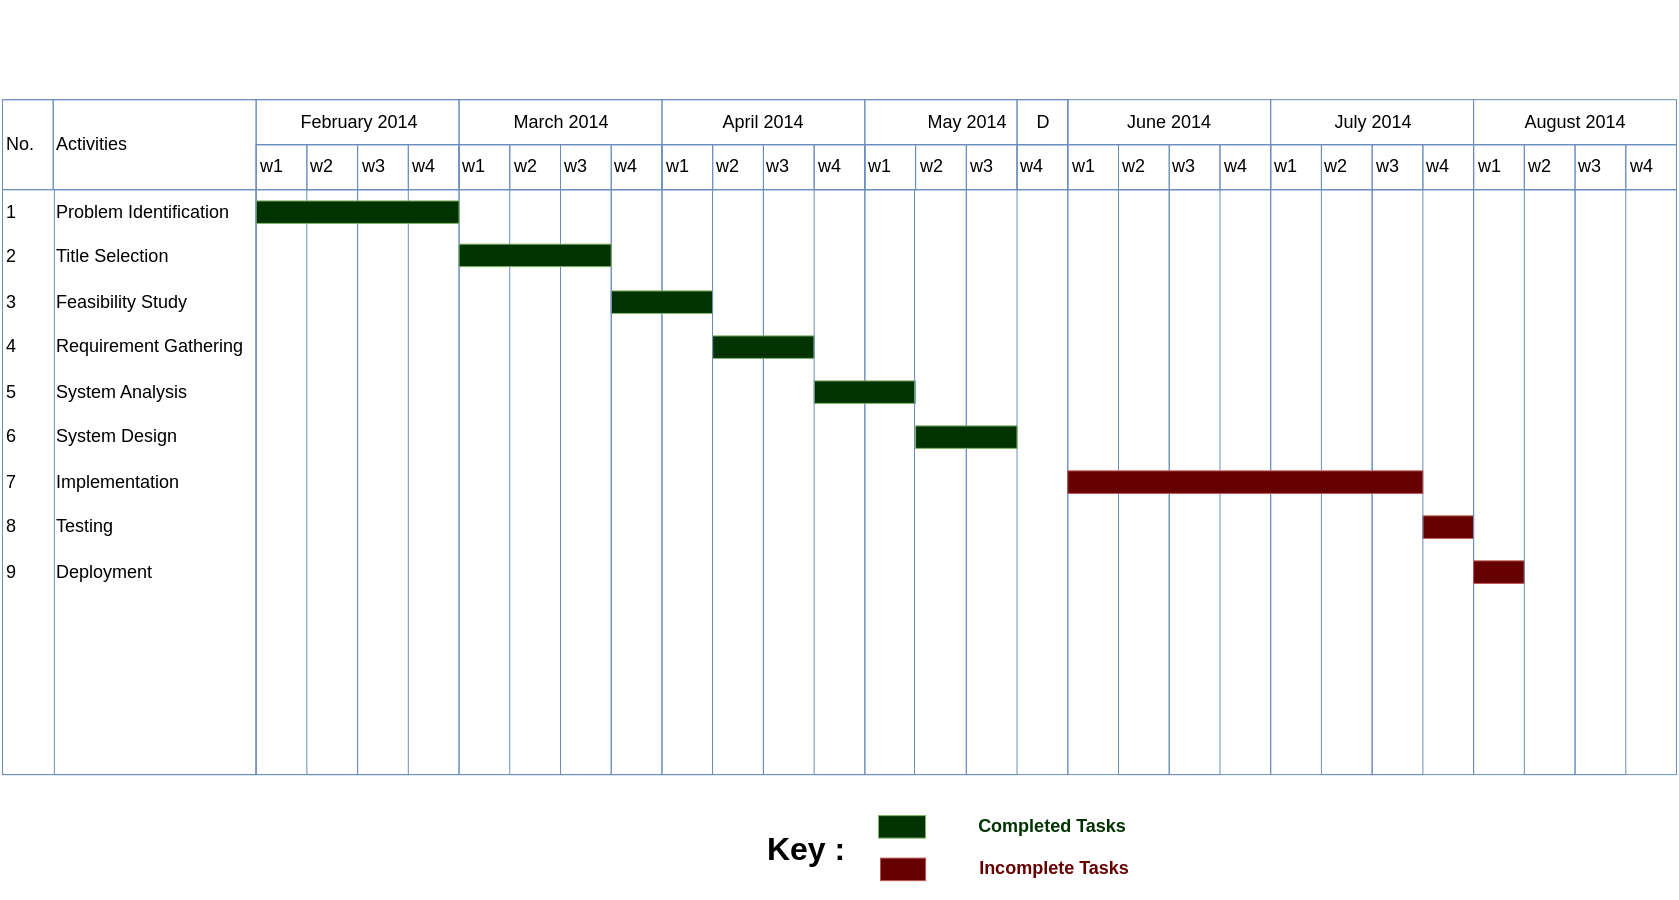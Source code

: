 <mxfile version="18.1.3" type="github">
  <diagram id="Frb9RbtUqZkSpZEshx93" name="Page-1">
    <mxGraphModel dx="1108" dy="468" grid="0" gridSize="10" guides="1" tooltips="1" connect="1" arrows="1" fold="1" page="1" pageScale="1" pageWidth="850" pageHeight="1100" math="0" shadow="0">
      <root>
        <mxCell id="0" />
        <mxCell id="1" parent="0" />
        <mxCell id="-0FFrNoBDv5wXFAlJgWf-156" value="" style="group" parent="1" vertex="1" connectable="0">
          <mxGeometry x="6" y="44" width="837" height="449" as="geometry" />
        </mxCell>
        <mxCell id="-0FFrNoBDv5wXFAlJgWf-138" value="" style="group;fontSize=9;" parent="-0FFrNoBDv5wXFAlJgWf-156" vertex="1" connectable="0">
          <mxGeometry y="49.599" width="837.0" height="337.447" as="geometry" />
        </mxCell>
        <mxCell id="-0FFrNoBDv5wXFAlJgWf-128" value="" style="group;fillColor=none;fontSize=9;" parent="-0FFrNoBDv5wXFAlJgWf-138" vertex="1" connectable="0">
          <mxGeometry width="837.0" height="337.447" as="geometry" />
        </mxCell>
        <mxCell id="-0FFrNoBDv5wXFAlJgWf-1" value="" style="strokeWidth=0.5;shadow=0;dashed=0;align=left;html=1;shape=mxgraph.mockup.graphics.rrect;rSize=0;strokeColor=#6c8ebf;rounded=0;fontSize=9;fillColor=none;fontStyle=0" parent="-0FFrNoBDv5wXFAlJgWf-128" vertex="1">
          <mxGeometry width="507.273" height="337.447" as="geometry" />
        </mxCell>
        <mxCell id="-0FFrNoBDv5wXFAlJgWf-2" value="No." style="strokeColor=#6c8ebf;fillColor=none;strokeWidth=0.5;shadow=0;dashed=0;align=left;html=1;shape=mxgraph.mockup.graphics.rrect;rSize=0;rounded=0;fontSize=9;fontStyle=0" parent="-0FFrNoBDv5wXFAlJgWf-1" vertex="1">
          <mxGeometry width="25.364" height="44.993" as="geometry" />
        </mxCell>
        <mxCell id="-0FFrNoBDv5wXFAlJgWf-3" value="Activities " style="strokeColor=#6c8ebf;fillColor=none;strokeWidth=0.5;shadow=0;dashed=0;align=left;html=1;shape=mxgraph.mockup.graphics.rrect;rSize=0;rounded=0;fontSize=9;fontStyle=0" parent="-0FFrNoBDv5wXFAlJgWf-1" vertex="1">
          <mxGeometry x="25.364" width="101.455" height="44.993" as="geometry" />
        </mxCell>
        <mxCell id="-0FFrNoBDv5wXFAlJgWf-6" value="February 2014" style="strokeColor=#6c8ebf;fillColor=none;strokeWidth=0.5;shadow=0;dashed=0;align=center;html=1;shape=mxgraph.mockup.graphics.rrect;rSize=0;rounded=0;fontSize=9;fontStyle=0" parent="-0FFrNoBDv5wXFAlJgWf-1" vertex="1">
          <mxGeometry x="126.818" width="101.455" height="22.496" as="geometry" />
        </mxCell>
        <mxCell id="-0FFrNoBDv5wXFAlJgWf-7" value="April 2014" style="strokeColor=#6c8ebf;fillColor=none;strokeWidth=0.5;shadow=0;dashed=0;align=center;html=1;shape=mxgraph.mockup.graphics.rrect;rSize=0;rounded=0;fontSize=9;fontStyle=0" parent="-0FFrNoBDv5wXFAlJgWf-1" vertex="1">
          <mxGeometry x="329.727" width="101.455" height="22.496" as="geometry" />
        </mxCell>
        <mxCell id="-0FFrNoBDv5wXFAlJgWf-20" value="" style="strokeColor=#6c8ebf;fillColor=none;strokeWidth=0.5;shadow=0;dashed=0;align=left;html=1;shape=mxgraph.mockup.graphics.rrect;rSize=0;rounded=0;fontSize=9;fontStyle=0" parent="-0FFrNoBDv5wXFAlJgWf-1" vertex="1">
          <mxGeometry y="44.993" width="126.818" height="292.454" as="geometry" />
        </mxCell>
        <mxCell id="-0FFrNoBDv5wXFAlJgWf-21" value="" style="strokeColor=#6c8ebf;fillColor=none;strokeWidth=0.5;shadow=0;dashed=0;align=left;html=1;shape=mxgraph.mockup.graphics.rrect;rSize=0;rounded=0;fontSize=9;fontStyle=0" parent="-0FFrNoBDv5wXFAlJgWf-1" vertex="1">
          <mxGeometry x="126.818" y="44.993" width="50.727" height="292.454" as="geometry" />
        </mxCell>
        <mxCell id="-0FFrNoBDv5wXFAlJgWf-22" value="" style="strokeColor=#6c8ebf;fillColor=none;strokeWidth=0.5;shadow=0;dashed=0;align=left;html=1;shape=mxgraph.mockup.graphics.rrect;rSize=0;rounded=0;fontSize=9;fontStyle=0" parent="-0FFrNoBDv5wXFAlJgWf-1" vertex="1">
          <mxGeometry x="177.545" y="44.993" width="50.727" height="292.454" as="geometry" />
        </mxCell>
        <mxCell id="-0FFrNoBDv5wXFAlJgWf-23" value="" style="strokeColor=#6c8ebf;fillColor=none;strokeWidth=0.5;shadow=0;dashed=0;align=left;html=1;shape=mxgraph.mockup.graphics.rrect;rSize=0;rounded=0;fontSize=9;fontStyle=0" parent="-0FFrNoBDv5wXFAlJgWf-1" vertex="1">
          <mxGeometry x="228.273" y="44.993" width="50.727" height="292.454" as="geometry" />
        </mxCell>
        <mxCell id="-0FFrNoBDv5wXFAlJgWf-24" value="" style="strokeColor=#6c8ebf;fillColor=none;strokeWidth=0.5;shadow=0;dashed=0;align=left;html=1;shape=mxgraph.mockup.graphics.rrect;rSize=0;rounded=0;fontSize=9;fontStyle=0" parent="-0FFrNoBDv5wXFAlJgWf-1" vertex="1">
          <mxGeometry x="279" y="44.993" width="50.727" height="292.454" as="geometry" />
        </mxCell>
        <mxCell id="-0FFrNoBDv5wXFAlJgWf-25" value="" style="strokeColor=#6c8ebf;fillColor=none;strokeWidth=0.5;shadow=0;dashed=0;align=left;html=1;shape=mxgraph.mockup.graphics.rrect;rSize=0;rounded=0;fontSize=9;fontStyle=0" parent="-0FFrNoBDv5wXFAlJgWf-1" vertex="1">
          <mxGeometry x="329.727" y="44.993" width="50.727" height="292.454" as="geometry" />
        </mxCell>
        <mxCell id="-0FFrNoBDv5wXFAlJgWf-26" value="" style="strokeColor=#6c8ebf;fillColor=none;strokeWidth=0.5;shadow=0;dashed=0;align=left;html=1;shape=mxgraph.mockup.graphics.rrect;rSize=0;rounded=0;fontSize=9;fontStyle=0" parent="-0FFrNoBDv5wXFAlJgWf-1" vertex="1">
          <mxGeometry x="380.455" y="44.993" width="50.727" height="292.454" as="geometry" />
        </mxCell>
        <mxCell id="-0FFrNoBDv5wXFAlJgWf-27" value="1" style="strokeWidth=0.5;shadow=0;dashed=0;align=left;html=1;shape=mxgraph.mockup.graphics.anchor;rounded=0;fontSize=9;fillColor=none;strokeColor=#6c8ebf;fontStyle=0" parent="-0FFrNoBDv5wXFAlJgWf-1" vertex="1">
          <mxGeometry y="44.993" width="16.909" height="22.496" as="geometry" />
        </mxCell>
        <mxCell id="-0FFrNoBDv5wXFAlJgWf-28" value="Problem Identification" style="strokeWidth=0.5;shadow=0;dashed=0;align=left;html=1;shape=mxgraph.mockup.graphics.anchor;rounded=0;fontSize=9;fillColor=none;strokeColor=#6c8ebf;fontStyle=0;labelBackgroundColor=none;" parent="-0FFrNoBDv5wXFAlJgWf-1" vertex="1">
          <mxGeometry x="25.364" y="44.993" width="101.455" height="22.496" as="geometry" />
        </mxCell>
        <mxCell id="-0FFrNoBDv5wXFAlJgWf-31" value="2" style="strokeWidth=0.5;shadow=0;dashed=0;align=left;html=1;shape=mxgraph.mockup.graphics.anchor;rounded=0;fontSize=9;fillColor=none;strokeColor=#6c8ebf;fontStyle=0" parent="-0FFrNoBDv5wXFAlJgWf-1" vertex="1">
          <mxGeometry y="67.489" width="16.909" height="22.496" as="geometry" />
        </mxCell>
        <mxCell id="-0FFrNoBDv5wXFAlJgWf-35" value="3" style="strokeWidth=0.5;shadow=0;dashed=0;align=left;html=1;shape=mxgraph.mockup.graphics.anchor;rounded=0;fontSize=9;fillColor=none;strokeColor=#6c8ebf;fontStyle=0" parent="-0FFrNoBDv5wXFAlJgWf-1" vertex="1">
          <mxGeometry y="89.986" width="16.909" height="22.496" as="geometry" />
        </mxCell>
        <mxCell id="-0FFrNoBDv5wXFAlJgWf-39" value="4" style="strokeWidth=0.5;shadow=0;dashed=0;align=left;html=1;shape=mxgraph.mockup.graphics.anchor;rounded=0;fontSize=9;fillColor=none;strokeColor=#6c8ebf;fontStyle=0" parent="-0FFrNoBDv5wXFAlJgWf-1" vertex="1">
          <mxGeometry y="112.482" width="16.909" height="22.496" as="geometry" />
        </mxCell>
        <mxCell id="-0FFrNoBDv5wXFAlJgWf-45" value="" style="strokeWidth=0.5;shadow=0;dashed=0;align=left;html=1;shape=mxgraph.mockup.graphics.rrect;rSize=0;strokeColor=#82b366;fillColor=#003300;rounded=0;fontSize=9;fontStyle=0" parent="-0FFrNoBDv5wXFAlJgWf-1" vertex="1">
          <mxGeometry x="304.364" y="95.61" width="50.727" height="11.248" as="geometry" />
        </mxCell>
        <mxCell id="-0FFrNoBDv5wXFAlJgWf-46" value="" style="strokeWidth=0.5;shadow=0;dashed=0;align=left;html=1;shape=mxgraph.mockup.graphics.rrect;rSize=0;strokeColor=#82b366;fillColor=#003300;rounded=0;fontSize=9;fontStyle=0" parent="-0FFrNoBDv5wXFAlJgWf-1" vertex="1">
          <mxGeometry x="355.091" y="118.106" width="50.727" height="11.248" as="geometry" />
        </mxCell>
        <mxCell id="-0FFrNoBDv5wXFAlJgWf-81" value="March 2014" style="strokeColor=#6c8ebf;fillColor=none;strokeWidth=0.5;shadow=0;dashed=0;align=center;html=1;shape=mxgraph.mockup.graphics.rrect;rSize=0;rounded=0;fontSize=9;fontStyle=0" parent="-0FFrNoBDv5wXFAlJgWf-1" vertex="1">
          <mxGeometry x="228.273" width="101.455" height="22.496" as="geometry" />
        </mxCell>
        <mxCell id="-0FFrNoBDv5wXFAlJgWf-85" value="" style="group;fillColor=none;strokeWidth=0.5;strokeColor=#6c8ebf;fontSize=9;" parent="-0FFrNoBDv5wXFAlJgWf-1" vertex="1" connectable="0">
          <mxGeometry x="126.818" y="22.496" width="101.455" height="22.496" as="geometry" />
        </mxCell>
        <mxCell id="-0FFrNoBDv5wXFAlJgWf-8" value="w1" style="strokeColor=#6c8ebf;fillColor=none;strokeWidth=0.5;shadow=0;dashed=0;align=left;html=1;shape=mxgraph.mockup.graphics.rrect;rSize=0;;rounded=0;fontSize=9;fontStyle=0" parent="-0FFrNoBDv5wXFAlJgWf-85" vertex="1">
          <mxGeometry width="25.364" height="22.496" as="geometry" />
        </mxCell>
        <mxCell id="-0FFrNoBDv5wXFAlJgWf-9" value="w2" style="strokeColor=#6c8ebf;fillColor=none;strokeWidth=0.5;shadow=0;dashed=0;align=left;html=1;shape=mxgraph.mockup.graphics.rrect;rSize=0;rounded=0;fontSize=9;fontStyle=0" parent="-0FFrNoBDv5wXFAlJgWf-85" vertex="1">
          <mxGeometry x="25.364" width="25.364" height="22.496" as="geometry" />
        </mxCell>
        <mxCell id="-0FFrNoBDv5wXFAlJgWf-10" value="w3" style="strokeColor=#6c8ebf;fillColor=none;strokeWidth=0.5;shadow=0;dashed=0;align=left;html=1;shape=mxgraph.mockup.graphics.rrect;rSize=0;rounded=0;fontSize=9;fontStyle=0" parent="-0FFrNoBDv5wXFAlJgWf-85" vertex="1">
          <mxGeometry x="50.727" width="25.364" height="22.496" as="geometry" />
        </mxCell>
        <mxCell id="-0FFrNoBDv5wXFAlJgWf-11" value="w4" style="strokeColor=#6c8ebf;fillColor=none;strokeWidth=0.5;shadow=0;dashed=0;align=left;html=1;shape=mxgraph.mockup.graphics.rrect;rSize=0;rounded=0;fontSize=9;fontStyle=0" parent="-0FFrNoBDv5wXFAlJgWf-85" vertex="1">
          <mxGeometry x="76.091" width="25.364" height="22.496" as="geometry" />
        </mxCell>
        <mxCell id="-0FFrNoBDv5wXFAlJgWf-86" value="" style="group;fillColor=none;strokeWidth=0.5;strokeColor=#6c8ebf;fontSize=9;" parent="-0FFrNoBDv5wXFAlJgWf-1" vertex="1" connectable="0">
          <mxGeometry x="228.273" y="22.496" width="101.455" height="22.496" as="geometry" />
        </mxCell>
        <mxCell id="-0FFrNoBDv5wXFAlJgWf-87" value="w1" style="strokeColor=#6c8ebf;fillColor=none;strokeWidth=0.5;shadow=0;dashed=0;align=left;html=1;shape=mxgraph.mockup.graphics.rrect;rSize=0;;rounded=0;fontSize=9;fontStyle=0" parent="-0FFrNoBDv5wXFAlJgWf-86" vertex="1">
          <mxGeometry width="25.364" height="22.496" as="geometry" />
        </mxCell>
        <mxCell id="-0FFrNoBDv5wXFAlJgWf-88" value="w2" style="strokeColor=#6c8ebf;fillColor=none;strokeWidth=0.5;shadow=0;dashed=0;align=left;html=1;shape=mxgraph.mockup.graphics.rrect;rSize=0;rounded=0;fontSize=9;fontStyle=0" parent="-0FFrNoBDv5wXFAlJgWf-86" vertex="1">
          <mxGeometry x="25.364" width="25.364" height="22.496" as="geometry" />
        </mxCell>
        <mxCell id="-0FFrNoBDv5wXFAlJgWf-89" value="w3" style="strokeColor=#6c8ebf;fillColor=none;strokeWidth=0.5;shadow=0;dashed=0;align=left;html=1;shape=mxgraph.mockup.graphics.rrect;rSize=0;rounded=0;fontSize=9;fontStyle=0" parent="-0FFrNoBDv5wXFAlJgWf-86" vertex="1">
          <mxGeometry x="50.727" width="25.364" height="22.496" as="geometry" />
        </mxCell>
        <mxCell id="-0FFrNoBDv5wXFAlJgWf-90" value="w4" style="strokeColor=#6c8ebf;fillColor=none;strokeWidth=0.5;shadow=0;dashed=0;align=left;html=1;shape=mxgraph.mockup.graphics.rrect;rSize=0;rounded=0;fontSize=9;fontStyle=0" parent="-0FFrNoBDv5wXFAlJgWf-86" vertex="1">
          <mxGeometry x="76.091" width="25.364" height="22.496" as="geometry" />
        </mxCell>
        <mxCell id="-0FFrNoBDv5wXFAlJgWf-91" value="" style="group;fillColor=none;strokeWidth=0.5;strokeColor=#6c8ebf;fontSize=9;" parent="-0FFrNoBDv5wXFAlJgWf-1" vertex="1" connectable="0">
          <mxGeometry x="329.727" y="22.496" width="101.455" height="22.496" as="geometry" />
        </mxCell>
        <mxCell id="-0FFrNoBDv5wXFAlJgWf-92" value="w1" style="strokeColor=#6c8ebf;fillColor=none;strokeWidth=0.5;shadow=0;dashed=0;align=left;html=1;shape=mxgraph.mockup.graphics.rrect;rSize=0;;rounded=0;fontSize=9;fontStyle=0" parent="-0FFrNoBDv5wXFAlJgWf-91" vertex="1">
          <mxGeometry width="25.364" height="22.496" as="geometry" />
        </mxCell>
        <mxCell id="-0FFrNoBDv5wXFAlJgWf-93" value="w2" style="strokeColor=#6c8ebf;fillColor=none;strokeWidth=0.5;shadow=0;dashed=0;align=left;html=1;shape=mxgraph.mockup.graphics.rrect;rSize=0;rounded=0;fontSize=9;fontStyle=0" parent="-0FFrNoBDv5wXFAlJgWf-91" vertex="1">
          <mxGeometry x="25.364" width="25.364" height="22.496" as="geometry" />
        </mxCell>
        <mxCell id="-0FFrNoBDv5wXFAlJgWf-94" value="w3" style="strokeColor=#6c8ebf;fillColor=none;strokeWidth=0.5;shadow=0;dashed=0;align=left;html=1;shape=mxgraph.mockup.graphics.rrect;rSize=0;rounded=0;fontSize=9;fontStyle=0" parent="-0FFrNoBDv5wXFAlJgWf-91" vertex="1">
          <mxGeometry x="50.727" width="25.364" height="22.496" as="geometry" />
        </mxCell>
        <mxCell id="-0FFrNoBDv5wXFAlJgWf-95" value="w4" style="strokeColor=#6c8ebf;fillColor=none;strokeWidth=0.5;shadow=0;dashed=0;align=left;html=1;shape=mxgraph.mockup.graphics.rrect;rSize=0;rounded=0;fontSize=9;fontStyle=0" parent="-0FFrNoBDv5wXFAlJgWf-91" vertex="1">
          <mxGeometry x="76.091" width="25.364" height="22.496" as="geometry" />
        </mxCell>
        <mxCell id="-0FFrNoBDv5wXFAlJgWf-32" value="Title Selection" style="strokeWidth=0.5;shadow=0;dashed=0;align=left;html=1;shape=mxgraph.mockup.graphics.anchor;rounded=0;fontSize=9;fillColor=none;strokeColor=#6c8ebf;fontStyle=0" parent="-0FFrNoBDv5wXFAlJgWf-1" vertex="1">
          <mxGeometry x="25.364" y="67.489" width="101.455" height="22.496" as="geometry" />
        </mxCell>
        <mxCell id="-0FFrNoBDv5wXFAlJgWf-36" value="Feasibility Study" style="strokeWidth=0.5;shadow=0;dashed=0;align=left;html=1;shape=mxgraph.mockup.graphics.anchor;rounded=0;fontSize=9;fillColor=none;strokeColor=#6c8ebf;fontStyle=0" parent="-0FFrNoBDv5wXFAlJgWf-1" vertex="1">
          <mxGeometry x="25.364" y="89.986" width="101.455" height="22.496" as="geometry" />
        </mxCell>
        <mxCell id="-0FFrNoBDv5wXFAlJgWf-40" value="Requirement Gathering" style="strokeWidth=0.5;shadow=0;dashed=0;align=left;html=1;shape=mxgraph.mockup.graphics.anchor;rounded=0;fontSize=9;fillColor=none;strokeColor=#6c8ebf;fontStyle=0" parent="-0FFrNoBDv5wXFAlJgWf-1" vertex="1">
          <mxGeometry x="25.364" y="112.482" width="101.455" height="22.496" as="geometry" />
        </mxCell>
        <mxCell id="-0FFrNoBDv5wXFAlJgWf-51" value="5" style="strokeWidth=0.5;shadow=0;dashed=0;align=left;html=1;shape=mxgraph.mockup.graphics.anchor;rounded=0;fontSize=9;fillColor=none;strokeColor=#6c8ebf;fontStyle=0" parent="-0FFrNoBDv5wXFAlJgWf-128" vertex="1">
          <mxGeometry y="134.979" width="16.909" height="22.496" as="geometry" />
        </mxCell>
        <mxCell id="-0FFrNoBDv5wXFAlJgWf-52" value="6" style="strokeWidth=0.5;shadow=0;dashed=0;align=left;html=1;shape=mxgraph.mockup.graphics.anchor;rounded=0;fontSize=9;fillColor=none;strokeColor=#6c8ebf;fontStyle=0" parent="-0FFrNoBDv5wXFAlJgWf-128" vertex="1">
          <mxGeometry y="157.475" width="16.909" height="22.496" as="geometry" />
        </mxCell>
        <mxCell id="-0FFrNoBDv5wXFAlJgWf-53" value="7" style="strokeWidth=0.5;shadow=0;dashed=0;align=left;html=1;shape=mxgraph.mockup.graphics.anchor;rounded=0;fontSize=9;fillColor=none;strokeColor=#6c8ebf;fontStyle=0" parent="-0FFrNoBDv5wXFAlJgWf-128" vertex="1">
          <mxGeometry y="179.972" width="16.909" height="22.496" as="geometry" />
        </mxCell>
        <mxCell id="-0FFrNoBDv5wXFAlJgWf-54" value="8" style="strokeWidth=0.5;shadow=0;dashed=0;align=left;html=1;shape=mxgraph.mockup.graphics.anchor;rounded=0;fontSize=9;fillColor=none;strokeColor=#6c8ebf;fontStyle=0" parent="-0FFrNoBDv5wXFAlJgWf-128" vertex="1">
          <mxGeometry y="202.468" width="16.909" height="22.496" as="geometry" />
        </mxCell>
        <mxCell id="-0FFrNoBDv5wXFAlJgWf-56" value="9" style="strokeWidth=0.5;shadow=0;dashed=0;align=left;html=1;shape=mxgraph.mockup.graphics.anchor;rounded=0;fontSize=9;fillColor=none;strokeColor=#6c8ebf;fontStyle=0" parent="-0FFrNoBDv5wXFAlJgWf-128" vertex="1">
          <mxGeometry y="224.965" width="16.909" height="22.496" as="geometry" />
        </mxCell>
        <mxCell id="-0FFrNoBDv5wXFAlJgWf-57" value="May 2014" style="strokeColor=#6c8ebf;fillColor=none;strokeWidth=0.5;shadow=0;dashed=0;align=center;html=1;shape=mxgraph.mockup.graphics.rrect;rSize=0;rounded=0;fontSize=9;fontStyle=0" parent="-0FFrNoBDv5wXFAlJgWf-128" vertex="1">
          <mxGeometry x="431.182" width="101.455" height="22.496" as="geometry" />
        </mxCell>
        <mxCell id="-0FFrNoBDv5wXFAlJgWf-58" value="July 2014" style="strokeColor=#6c8ebf;fillColor=none;strokeWidth=0.5;shadow=0;dashed=0;align=center;html=1;shape=mxgraph.mockup.graphics.rrect;rSize=0;rounded=0;fontSize=9;fontStyle=0" parent="-0FFrNoBDv5wXFAlJgWf-128" vertex="1">
          <mxGeometry x="634.091" width="101.455" height="22.496" as="geometry" />
        </mxCell>
        <mxCell id="-0FFrNoBDv5wXFAlJgWf-71" value="" style="strokeColor=#6c8ebf;fillColor=none;strokeWidth=0.5;shadow=0;dashed=0;align=left;html=1;shape=mxgraph.mockup.graphics.rrect;rSize=0;rounded=0;fontSize=9;fontStyle=0" parent="-0FFrNoBDv5wXFAlJgWf-128" vertex="1">
          <mxGeometry x="431.182" y="44.993" width="50.727" height="292.454" as="geometry" />
        </mxCell>
        <mxCell id="-0FFrNoBDv5wXFAlJgWf-72" value="" style="strokeColor=#6c8ebf;fillColor=none;strokeWidth=0.5;shadow=0;dashed=0;align=left;html=1;shape=mxgraph.mockup.graphics.rrect;rSize=0;rounded=0;fontSize=9;fontStyle=0" parent="-0FFrNoBDv5wXFAlJgWf-128" vertex="1">
          <mxGeometry x="481.909" y="44.993" width="50.727" height="292.454" as="geometry" />
        </mxCell>
        <mxCell id="-0FFrNoBDv5wXFAlJgWf-73" value="" style="strokeColor=#6c8ebf;fillColor=none;strokeWidth=0.5;shadow=0;dashed=0;align=left;html=1;shape=mxgraph.mockup.graphics.rrect;rSize=0;rounded=0;fontSize=9;fontStyle=0" parent="-0FFrNoBDv5wXFAlJgWf-128" vertex="1">
          <mxGeometry x="532.636" y="44.993" width="50.727" height="292.454" as="geometry" />
        </mxCell>
        <mxCell id="-0FFrNoBDv5wXFAlJgWf-74" value="" style="strokeColor=#6c8ebf;fillColor=none;strokeWidth=0.5;shadow=0;dashed=0;align=left;html=1;shape=mxgraph.mockup.graphics.rrect;rSize=0;rounded=0;fontSize=9;fontStyle=0" parent="-0FFrNoBDv5wXFAlJgWf-128" vertex="1">
          <mxGeometry x="583.364" y="44.993" width="50.727" height="292.454" as="geometry" />
        </mxCell>
        <mxCell id="-0FFrNoBDv5wXFAlJgWf-75" value="" style="strokeColor=#6c8ebf;fillColor=none;strokeWidth=0.5;shadow=0;dashed=0;align=left;html=1;shape=mxgraph.mockup.graphics.rrect;rSize=0;rounded=0;fontSize=9;fontStyle=0" parent="-0FFrNoBDv5wXFAlJgWf-128" vertex="1">
          <mxGeometry x="634.091" y="44.993" width="50.727" height="292.454" as="geometry" />
        </mxCell>
        <mxCell id="-0FFrNoBDv5wXFAlJgWf-76" value="" style="strokeColor=#6c8ebf;fillColor=none;strokeWidth=0.5;shadow=0;dashed=0;align=left;html=1;shape=mxgraph.mockup.graphics.rrect;rSize=0;rounded=0;fontSize=9;fontStyle=0" parent="-0FFrNoBDv5wXFAlJgWf-128" vertex="1">
          <mxGeometry x="684.818" y="44.993" width="50.727" height="292.454" as="geometry" />
        </mxCell>
        <mxCell id="-0FFrNoBDv5wXFAlJgWf-77" value="" style="strokeWidth=0.5;shadow=0;dashed=0;align=left;html=1;shape=mxgraph.mockup.graphics.rrect;rSize=0;strokeColor=#82b366;fillColor=#003300;rounded=0;fontSize=9;fontStyle=0" parent="-0FFrNoBDv5wXFAlJgWf-128" vertex="1">
          <mxGeometry x="405.818" y="140.603" width="50.727" height="11.248" as="geometry" />
        </mxCell>
        <mxCell id="-0FFrNoBDv5wXFAlJgWf-78" value="" style="strokeWidth=0.5;shadow=0;dashed=0;align=left;html=1;shape=mxgraph.mockup.graphics.rrect;rSize=0;strokeColor=#82b366;fillColor=#003300;rounded=0;fontSize=9;fontStyle=0" parent="-0FFrNoBDv5wXFAlJgWf-128" vertex="1">
          <mxGeometry x="456.545" y="163.099" width="50.727" height="11.248" as="geometry" />
        </mxCell>
        <mxCell id="-0FFrNoBDv5wXFAlJgWf-80" value="" style="strokeWidth=0.5;shadow=0;dashed=0;align=left;html=1;shape=mxgraph.mockup.graphics.rrect;rSize=0;strokeColor=#b85450;fillColor=#660000;rounded=0;fontSize=9;fontStyle=0" parent="-0FFrNoBDv5wXFAlJgWf-128" vertex="1">
          <mxGeometry x="710.182" y="208.092" width="25.364" height="11.248" as="geometry" />
        </mxCell>
        <mxCell id="-0FFrNoBDv5wXFAlJgWf-47" value="System Analysis" style="strokeWidth=0.5;shadow=0;dashed=0;align=left;html=1;shape=mxgraph.mockup.graphics.anchor;rounded=0;fontSize=9;fillColor=none;strokeColor=#6c8ebf;fontStyle=0" parent="-0FFrNoBDv5wXFAlJgWf-128" vertex="1">
          <mxGeometry x="25.364" y="134.979" width="101.455" height="22.496" as="geometry" />
        </mxCell>
        <mxCell id="-0FFrNoBDv5wXFAlJgWf-48" value="System Design" style="strokeWidth=0.5;shadow=0;dashed=0;align=left;html=1;shape=mxgraph.mockup.graphics.anchor;rounded=0;fontSize=9;fillColor=none;strokeColor=#6c8ebf;fontStyle=0" parent="-0FFrNoBDv5wXFAlJgWf-128" vertex="1">
          <mxGeometry x="25.364" y="157.475" width="101.455" height="22.496" as="geometry" />
        </mxCell>
        <mxCell id="-0FFrNoBDv5wXFAlJgWf-49" value="Implementation" style="strokeWidth=0.5;shadow=0;dashed=0;align=left;html=1;shape=mxgraph.mockup.graphics.anchor;rounded=0;fontSize=9;fillColor=none;strokeColor=#6c8ebf;fontStyle=0" parent="-0FFrNoBDv5wXFAlJgWf-128" vertex="1">
          <mxGeometry x="25.364" y="179.972" width="101.455" height="22.496" as="geometry" />
        </mxCell>
        <mxCell id="-0FFrNoBDv5wXFAlJgWf-50" value="Testing" style="strokeWidth=0.5;shadow=0;dashed=0;align=left;html=1;shape=mxgraph.mockup.graphics.anchor;rounded=0;fontSize=9;fillColor=none;strokeColor=#6c8ebf;fontStyle=0" parent="-0FFrNoBDv5wXFAlJgWf-128" vertex="1">
          <mxGeometry x="25.364" y="202.468" width="101.455" height="22.496" as="geometry" />
        </mxCell>
        <mxCell id="-0FFrNoBDv5wXFAlJgWf-55" value="Deployment" style="strokeWidth=0.5;shadow=0;dashed=0;align=left;html=1;shape=mxgraph.mockup.graphics.anchor;rounded=0;fontSize=9;fillColor=none;strokeColor=#6c8ebf;fontStyle=0" parent="-0FFrNoBDv5wXFAlJgWf-128" vertex="1">
          <mxGeometry x="25.364" y="224.965" width="101.455" height="22.496" as="geometry" />
        </mxCell>
        <mxCell id="-0FFrNoBDv5wXFAlJgWf-96" value="" style="group;fillColor=none;strokeWidth=0.5;strokeColor=#6c8ebf;fontSize=9;" parent="-0FFrNoBDv5wXFAlJgWf-128" vertex="1" connectable="0">
          <mxGeometry x="431.182" y="22.496" width="101.455" height="22.496" as="geometry" />
        </mxCell>
        <mxCell id="-0FFrNoBDv5wXFAlJgWf-97" value="w1" style="strokeColor=#6c8ebf;fillColor=none;strokeWidth=0.5;shadow=0;dashed=0;align=left;html=1;shape=mxgraph.mockup.graphics.rrect;rSize=0;;rounded=0;fontSize=9;fontStyle=0" parent="-0FFrNoBDv5wXFAlJgWf-96" vertex="1">
          <mxGeometry width="25.364" height="22.496" as="geometry" />
        </mxCell>
        <mxCell id="-0FFrNoBDv5wXFAlJgWf-98" value="w2" style="strokeColor=#6c8ebf;fillColor=none;strokeWidth=0.5;shadow=0;dashed=0;align=left;html=1;shape=mxgraph.mockup.graphics.rrect;rSize=0;rounded=0;fontSize=9;fontStyle=0" parent="-0FFrNoBDv5wXFAlJgWf-96" vertex="1">
          <mxGeometry x="25.364" width="25.364" height="22.496" as="geometry" />
        </mxCell>
        <mxCell id="-0FFrNoBDv5wXFAlJgWf-99" value="w3" style="strokeColor=#6c8ebf;fillColor=none;strokeWidth=0.5;shadow=0;dashed=0;align=left;html=1;shape=mxgraph.mockup.graphics.rrect;rSize=0;rounded=0;fontSize=9;fontStyle=0" parent="-0FFrNoBDv5wXFAlJgWf-96" vertex="1">
          <mxGeometry x="50.727" width="25.364" height="22.496" as="geometry" />
        </mxCell>
        <mxCell id="-0FFrNoBDv5wXFAlJgWf-100" value="w4" style="strokeColor=#6c8ebf;fillColor=none;strokeWidth=0.5;shadow=0;dashed=0;align=left;html=1;shape=mxgraph.mockup.graphics.rrect;rSize=0;rounded=0;fontSize=9;fontStyle=0" parent="-0FFrNoBDv5wXFAlJgWf-96" vertex="1">
          <mxGeometry x="76.091" width="25.364" height="22.496" as="geometry" />
        </mxCell>
        <mxCell id="-0FFrNoBDv5wXFAlJgWf-101" value="June 2014" style="strokeColor=#6c8ebf;fillColor=none;strokeWidth=0.5;shadow=0;dashed=0;align=center;html=1;shape=mxgraph.mockup.graphics.rrect;rSize=0;rounded=0;fontSize=9;fontStyle=0" parent="-0FFrNoBDv5wXFAlJgWf-128" vertex="1">
          <mxGeometry x="532.636" width="101.455" height="22.496" as="geometry" />
        </mxCell>
        <mxCell id="-0FFrNoBDv5wXFAlJgWf-102" value="August 2014" style="strokeColor=#6c8ebf;fillColor=none;strokeWidth=0.5;shadow=0;dashed=0;align=center;html=1;shape=mxgraph.mockup.graphics.rrect;rSize=0;rounded=0;fontSize=9;fontStyle=0" parent="-0FFrNoBDv5wXFAlJgWf-128" vertex="1">
          <mxGeometry x="735.545" width="101.455" height="22.496" as="geometry" />
        </mxCell>
        <mxCell id="-0FFrNoBDv5wXFAlJgWf-107" value="" style="strokeColor=#6c8ebf;fillColor=none;strokeWidth=0.5;shadow=0;dashed=0;align=left;html=1;shape=mxgraph.mockup.graphics.rrect;rSize=0;rounded=0;fontSize=9;fontStyle=0" parent="-0FFrNoBDv5wXFAlJgWf-128" vertex="1">
          <mxGeometry x="735.545" y="44.993" width="50.727" height="292.454" as="geometry" />
        </mxCell>
        <mxCell id="-0FFrNoBDv5wXFAlJgWf-108" value="" style="strokeColor=#6c8ebf;fillColor=none;strokeWidth=0.5;shadow=0;dashed=0;align=left;html=1;shape=mxgraph.mockup.graphics.rrect;rSize=0;rounded=0;fontSize=9;fontStyle=0" parent="-0FFrNoBDv5wXFAlJgWf-128" vertex="1">
          <mxGeometry x="786.273" y="44.993" width="50.727" height="292.454" as="geometry" />
        </mxCell>
        <mxCell id="-0FFrNoBDv5wXFAlJgWf-109" value="" style="group;fillColor=none;strokeWidth=0.5;strokeColor=#6c8ebf;fontSize=9;" parent="-0FFrNoBDv5wXFAlJgWf-128" vertex="1" connectable="0">
          <mxGeometry x="532.636" y="22.496" width="101.455" height="22.496" as="geometry" />
        </mxCell>
        <mxCell id="-0FFrNoBDv5wXFAlJgWf-110" value="w1" style="strokeColor=#6c8ebf;fillColor=none;strokeWidth=0.5;shadow=0;dashed=0;align=left;html=1;shape=mxgraph.mockup.graphics.rrect;rSize=0;;rounded=0;fontSize=9;fontStyle=0" parent="-0FFrNoBDv5wXFAlJgWf-109" vertex="1">
          <mxGeometry width="25.364" height="22.496" as="geometry" />
        </mxCell>
        <mxCell id="-0FFrNoBDv5wXFAlJgWf-111" value="w2" style="strokeColor=#6c8ebf;fillColor=none;strokeWidth=0.5;shadow=0;dashed=0;align=left;html=1;shape=mxgraph.mockup.graphics.rrect;rSize=0;rounded=0;fontSize=9;fontStyle=0" parent="-0FFrNoBDv5wXFAlJgWf-109" vertex="1">
          <mxGeometry x="25.364" width="25.364" height="22.496" as="geometry" />
        </mxCell>
        <mxCell id="-0FFrNoBDv5wXFAlJgWf-112" value="w3" style="strokeColor=#6c8ebf;fillColor=none;strokeWidth=0.5;shadow=0;dashed=0;align=left;html=1;shape=mxgraph.mockup.graphics.rrect;rSize=0;rounded=0;fontSize=9;fontStyle=0" parent="-0FFrNoBDv5wXFAlJgWf-109" vertex="1">
          <mxGeometry x="50.727" width="25.364" height="22.496" as="geometry" />
        </mxCell>
        <mxCell id="-0FFrNoBDv5wXFAlJgWf-113" value="w4" style="strokeColor=#6c8ebf;fillColor=none;strokeWidth=0.5;shadow=0;dashed=0;align=left;html=1;shape=mxgraph.mockup.graphics.rrect;rSize=0;rounded=0;fontSize=9;fontStyle=0" parent="-0FFrNoBDv5wXFAlJgWf-109" vertex="1">
          <mxGeometry x="76.091" width="25.364" height="22.496" as="geometry" />
        </mxCell>
        <mxCell id="-0FFrNoBDv5wXFAlJgWf-114" value="" style="group;fillColor=none;strokeWidth=0.5;strokeColor=#6c8ebf;fontSize=9;" parent="-0FFrNoBDv5wXFAlJgWf-128" vertex="1" connectable="0">
          <mxGeometry x="634.091" y="22.496" width="101.455" height="22.496" as="geometry" />
        </mxCell>
        <mxCell id="-0FFrNoBDv5wXFAlJgWf-115" value="w1" style="strokeColor=#6c8ebf;fillColor=none;strokeWidth=0.5;shadow=0;dashed=0;align=left;html=1;shape=mxgraph.mockup.graphics.rrect;rSize=0;;rounded=0;fontSize=9;fontStyle=0" parent="-0FFrNoBDv5wXFAlJgWf-114" vertex="1">
          <mxGeometry width="25.364" height="22.496" as="geometry" />
        </mxCell>
        <mxCell id="-0FFrNoBDv5wXFAlJgWf-116" value="w2" style="strokeColor=#6c8ebf;fillColor=none;strokeWidth=0.5;shadow=0;dashed=0;align=left;html=1;shape=mxgraph.mockup.graphics.rrect;rSize=0;rounded=0;fontSize=9;fontStyle=0" parent="-0FFrNoBDv5wXFAlJgWf-114" vertex="1">
          <mxGeometry x="25.364" width="25.364" height="22.496" as="geometry" />
        </mxCell>
        <mxCell id="-0FFrNoBDv5wXFAlJgWf-117" value="w3" style="strokeColor=#6c8ebf;fillColor=none;strokeWidth=0.5;shadow=0;dashed=0;align=left;html=1;shape=mxgraph.mockup.graphics.rrect;rSize=0;rounded=0;fontSize=9;fontStyle=0" parent="-0FFrNoBDv5wXFAlJgWf-114" vertex="1">
          <mxGeometry x="50.727" width="25.364" height="22.496" as="geometry" />
        </mxCell>
        <mxCell id="-0FFrNoBDv5wXFAlJgWf-118" value="w4" style="strokeColor=#6c8ebf;fillColor=none;strokeWidth=0.5;shadow=0;dashed=0;align=left;html=1;shape=mxgraph.mockup.graphics.rrect;rSize=0;rounded=0;fontSize=9;fontStyle=0" parent="-0FFrNoBDv5wXFAlJgWf-114" vertex="1">
          <mxGeometry x="76.091" width="25.364" height="22.496" as="geometry" />
        </mxCell>
        <mxCell id="-0FFrNoBDv5wXFAlJgWf-119" value="" style="group;fillColor=none;strokeWidth=0.5;strokeColor=#6c8ebf;fontSize=9;" parent="-0FFrNoBDv5wXFAlJgWf-128" vertex="1" connectable="0">
          <mxGeometry x="735.545" y="22.496" width="101.455" height="22.496" as="geometry" />
        </mxCell>
        <mxCell id="-0FFrNoBDv5wXFAlJgWf-120" value="w1" style="strokeColor=#6c8ebf;fillColor=none;strokeWidth=0.5;shadow=0;dashed=0;align=left;html=1;shape=mxgraph.mockup.graphics.rrect;rSize=0;;rounded=0;fontSize=9;fontStyle=0" parent="-0FFrNoBDv5wXFAlJgWf-119" vertex="1">
          <mxGeometry width="25.364" height="22.496" as="geometry" />
        </mxCell>
        <mxCell id="-0FFrNoBDv5wXFAlJgWf-121" value="w2" style="strokeColor=#6c8ebf;fillColor=none;strokeWidth=0.5;shadow=0;dashed=0;align=left;html=1;shape=mxgraph.mockup.graphics.rrect;rSize=0;rounded=0;fontSize=9;fontStyle=0" parent="-0FFrNoBDv5wXFAlJgWf-119" vertex="1">
          <mxGeometry x="25.364" width="25.364" height="22.496" as="geometry" />
        </mxCell>
        <mxCell id="-0FFrNoBDv5wXFAlJgWf-122" value="w3" style="strokeColor=#6c8ebf;fillColor=none;strokeWidth=0.5;shadow=0;dashed=0;align=left;html=1;shape=mxgraph.mockup.graphics.rrect;rSize=0;rounded=0;fontSize=9;fontStyle=0" parent="-0FFrNoBDv5wXFAlJgWf-119" vertex="1">
          <mxGeometry x="50.727" width="25.364" height="22.496" as="geometry" />
        </mxCell>
        <mxCell id="-0FFrNoBDv5wXFAlJgWf-123" value="w4" style="strokeColor=#6c8ebf;fillColor=none;strokeWidth=0.5;shadow=0;dashed=0;align=left;html=1;shape=mxgraph.mockup.graphics.rrect;rSize=0;rounded=0;fontSize=9;fontStyle=0" parent="-0FFrNoBDv5wXFAlJgWf-119" vertex="1">
          <mxGeometry x="76.091" width="25.364" height="22.496" as="geometry" />
        </mxCell>
        <mxCell id="-0FFrNoBDv5wXFAlJgWf-143" value="D" style="strokeColor=#6c8ebf;fillColor=none;strokeWidth=0.5;shadow=0;dashed=0;align=center;html=1;shape=mxgraph.mockup.graphics.rrect;rSize=0;rounded=0;fontSize=9;fontStyle=0" parent="-0FFrNoBDv5wXFAlJgWf-128" vertex="1">
          <mxGeometry x="507.268" width="25.459" height="22.496" as="geometry" />
        </mxCell>
        <mxCell id="-0FFrNoBDv5wXFAlJgWf-129" value="" style="strokeWidth=0.5;shadow=0;dashed=0;align=left;html=1;shape=mxgraph.mockup.graphics.rrect;rSize=0;strokeColor=#b85450;fillColor=#660000;rounded=0;fontSize=9;fontStyle=0" parent="-0FFrNoBDv5wXFAlJgWf-138" vertex="1">
          <mxGeometry x="735.545" y="230.589" width="25.364" height="11.248" as="geometry" />
        </mxCell>
        <mxCell id="-0FFrNoBDv5wXFAlJgWf-131" value="" style="strokeColor=#6c8ebf;fillColor=none;strokeWidth=0.5;shadow=0;dashed=0;align=left;html=1;shape=mxgraph.mockup.graphics.rrect;rSize=0;rounded=0;fontSize=9;fontStyle=0" parent="-0FFrNoBDv5wXFAlJgWf-138" vertex="1">
          <mxGeometry x="152.182" y="44.993" width="50.727" height="292.454" as="geometry" />
        </mxCell>
        <mxCell id="-0FFrNoBDv5wXFAlJgWf-132" value="" style="strokeColor=#6c8ebf;fillColor=none;strokeWidth=0.5;shadow=0;dashed=0;align=left;html=1;shape=mxgraph.mockup.graphics.rrect;rSize=0;rounded=0;fontSize=9;fontStyle=0" parent="-0FFrNoBDv5wXFAlJgWf-138" vertex="1">
          <mxGeometry x="253.636" y="44.993" width="50.727" height="292.454" as="geometry" />
        </mxCell>
        <mxCell id="-0FFrNoBDv5wXFAlJgWf-133" value="" style="strokeColor=#6c8ebf;fillColor=none;strokeWidth=0.5;shadow=0;dashed=0;align=left;html=1;shape=mxgraph.mockup.graphics.rrect;rSize=0;rounded=0;fontSize=9;fontStyle=0" parent="-0FFrNoBDv5wXFAlJgWf-138" vertex="1">
          <mxGeometry x="304.36" y="44.993" width="50.64" height="292.454" as="geometry" />
        </mxCell>
        <mxCell id="-0FFrNoBDv5wXFAlJgWf-134" value="" style="strokeColor=#6c8ebf;fillColor=none;strokeWidth=0.5;shadow=0;dashed=0;align=left;html=1;shape=mxgraph.mockup.graphics.rrect;rSize=0;rounded=0;fontSize=9;fontStyle=0" parent="-0FFrNoBDv5wXFAlJgWf-138" vertex="1">
          <mxGeometry x="405.82" y="44.993" width="50.18" height="292.454" as="geometry" />
        </mxCell>
        <mxCell id="-0FFrNoBDv5wXFAlJgWf-135" value="" style="strokeColor=#6c8ebf;fillColor=none;strokeWidth=0.5;shadow=0;dashed=0;align=left;html=1;shape=mxgraph.mockup.graphics.rrect;rSize=0;rounded=0;fontSize=9;fontStyle=0" parent="-0FFrNoBDv5wXFAlJgWf-138" vertex="1">
          <mxGeometry x="558" y="44.993" width="50.727" height="292.454" as="geometry" />
        </mxCell>
        <mxCell id="-0FFrNoBDv5wXFAlJgWf-136" value="" style="strokeColor=#6c8ebf;fillColor=none;strokeWidth=0.5;shadow=0;dashed=0;align=left;html=1;shape=mxgraph.mockup.graphics.rrect;rSize=0;rounded=0;fontSize=9;fontStyle=0" parent="-0FFrNoBDv5wXFAlJgWf-138" vertex="1">
          <mxGeometry x="659.455" y="44.993" width="50.727" height="292.454" as="geometry" />
        </mxCell>
        <mxCell id="-0FFrNoBDv5wXFAlJgWf-137" value="" style="strokeColor=#6c8ebf;fillColor=none;strokeWidth=0.5;shadow=0;dashed=0;align=left;html=1;shape=mxgraph.mockup.graphics.rrect;rSize=0;rounded=0;fontSize=9;fontStyle=0" parent="-0FFrNoBDv5wXFAlJgWf-138" vertex="1">
          <mxGeometry x="760.909" y="44.993" width="50.727" height="292.454" as="geometry" />
        </mxCell>
        <mxCell id="-0FFrNoBDv5wXFAlJgWf-139" value="" style="strokeWidth=0.5;shadow=0;dashed=0;align=left;html=1;shape=mxgraph.mockup.graphics.rrect;rSize=0;strokeColor=#82b366;fillColor=#003300;rounded=0;fontSize=9;fontStyle=0" parent="-0FFrNoBDv5wXFAlJgWf-156" vertex="1">
          <mxGeometry x="126.818" y="100.216" width="101.455" height="11.248" as="geometry" />
        </mxCell>
        <mxCell id="-0FFrNoBDv5wXFAlJgWf-140" value="" style="strokeWidth=0.5;shadow=0;dashed=0;align=left;html=1;shape=mxgraph.mockup.graphics.rrect;rSize=0;strokeColor=#82b366;fillColor=#003300;rounded=0;fontSize=9;fontStyle=0" parent="-0FFrNoBDv5wXFAlJgWf-156" vertex="1">
          <mxGeometry x="228.273" y="121.826" width="76.091" height="11.248" as="geometry" />
        </mxCell>
        <mxCell id="-0FFrNoBDv5wXFAlJgWf-141" value="" style="strokeWidth=0.5;shadow=0;dashed=0;align=left;html=1;shape=mxgraph.mockup.graphics.rrect;rSize=0;strokeColor=#b85450;fillColor=#660000;rounded=0;fontSize=9;fontStyle=0" parent="-0FFrNoBDv5wXFAlJgWf-156" vertex="1">
          <mxGeometry x="532.636" y="235.194" width="177.545" height="11.248" as="geometry" />
        </mxCell>
        <mxCell id="-0FFrNoBDv5wXFAlJgWf-142" value="" style="strokeColor=#6c8ebf;fillColor=none;strokeWidth=0.5;shadow=0;dashed=0;align=left;html=1;shape=mxgraph.mockup.graphics.rrect;rSize=0;rounded=0;fontSize=9;fontStyle=0" parent="-0FFrNoBDv5wXFAlJgWf-156" vertex="1">
          <mxGeometry x="25.938" y="94.591" width="100.759" height="292.454" as="geometry" />
        </mxCell>
        <mxCell id="-0FFrNoBDv5wXFAlJgWf-149" value="" style="group" parent="-0FFrNoBDv5wXFAlJgWf-156" vertex="1" connectable="0">
          <mxGeometry x="396.004" y="405.645" width="174.284" height="39.834" as="geometry" />
        </mxCell>
        <mxCell id="-0FFrNoBDv5wXFAlJgWf-150" value="" style="strokeWidth=0.5;shadow=0;dashed=0;align=left;html=1;shape=mxgraph.mockup.graphics.rrect;rSize=0;strokeColor=#82b366;fillColor=#003300;rounded=0;fontSize=9;fontStyle=0" parent="-0FFrNoBDv5wXFAlJgWf-149" vertex="1">
          <mxGeometry x="42" y="1.903" width="23.54" height="11.25" as="geometry" />
        </mxCell>
        <mxCell id="-0FFrNoBDv5wXFAlJgWf-151" value="" style="strokeWidth=0.5;shadow=0;dashed=0;align=left;html=1;shape=mxgraph.mockup.graphics.rrect;rSize=0;strokeColor=#b85450;fillColor=#660000;rounded=0;fontSize=9;fontStyle=0" parent="-0FFrNoBDv5wXFAlJgWf-149" vertex="1">
          <mxGeometry x="43" y="23.166" width="22.54" height="11.25" as="geometry" />
        </mxCell>
        <mxCell id="-0FFrNoBDv5wXFAlJgWf-152" value="&lt;font color=&quot;#003300&quot;&gt;Completed Tasks&lt;/font&gt;" style="text;html=1;strokeColor=none;fillColor=none;align=center;verticalAlign=middle;whiteSpace=wrap;rounded=0;labelBackgroundColor=none;labelBorderColor=none;fontSize=9;fontStyle=1;fontColor=#82B366;" parent="-0FFrNoBDv5wXFAlJgWf-149" vertex="1">
          <mxGeometry x="82.503" width="91.781" height="15.057" as="geometry" />
        </mxCell>
        <mxCell id="-0FFrNoBDv5wXFAlJgWf-153" value="Incomplete Tasks" style="text;html=1;strokeColor=none;fillColor=none;align=center;verticalAlign=middle;whiteSpace=wrap;rounded=0;labelBackgroundColor=none;labelBorderColor=none;fontSize=9;fontStyle=1;fontColor=#660000;" parent="-0FFrNoBDv5wXFAlJgWf-149" vertex="1">
          <mxGeometry x="85.496" y="21.257" width="87.79" height="15.057" as="geometry" />
        </mxCell>
        <mxCell id="-0FFrNoBDv5wXFAlJgWf-157" value="&lt;span style=&quot;background-color: rgb(255, 255, 255);&quot;&gt;&lt;font style=&quot;font-size: 16px;&quot;&gt;&lt;b&gt;Key :&lt;/b&gt;&lt;/font&gt;&lt;/span&gt;" style="text;html=1;align=center;verticalAlign=middle;whiteSpace=wrap;rounded=0;labelBackgroundColor=none;labelBorderColor=none;fontSize=9;" parent="-0FFrNoBDv5wXFAlJgWf-149" vertex="1">
          <mxGeometry x="-25.004" y="-3.516" width="62" height="43.35" as="geometry" />
        </mxCell>
      </root>
    </mxGraphModel>
  </diagram>
</mxfile>
